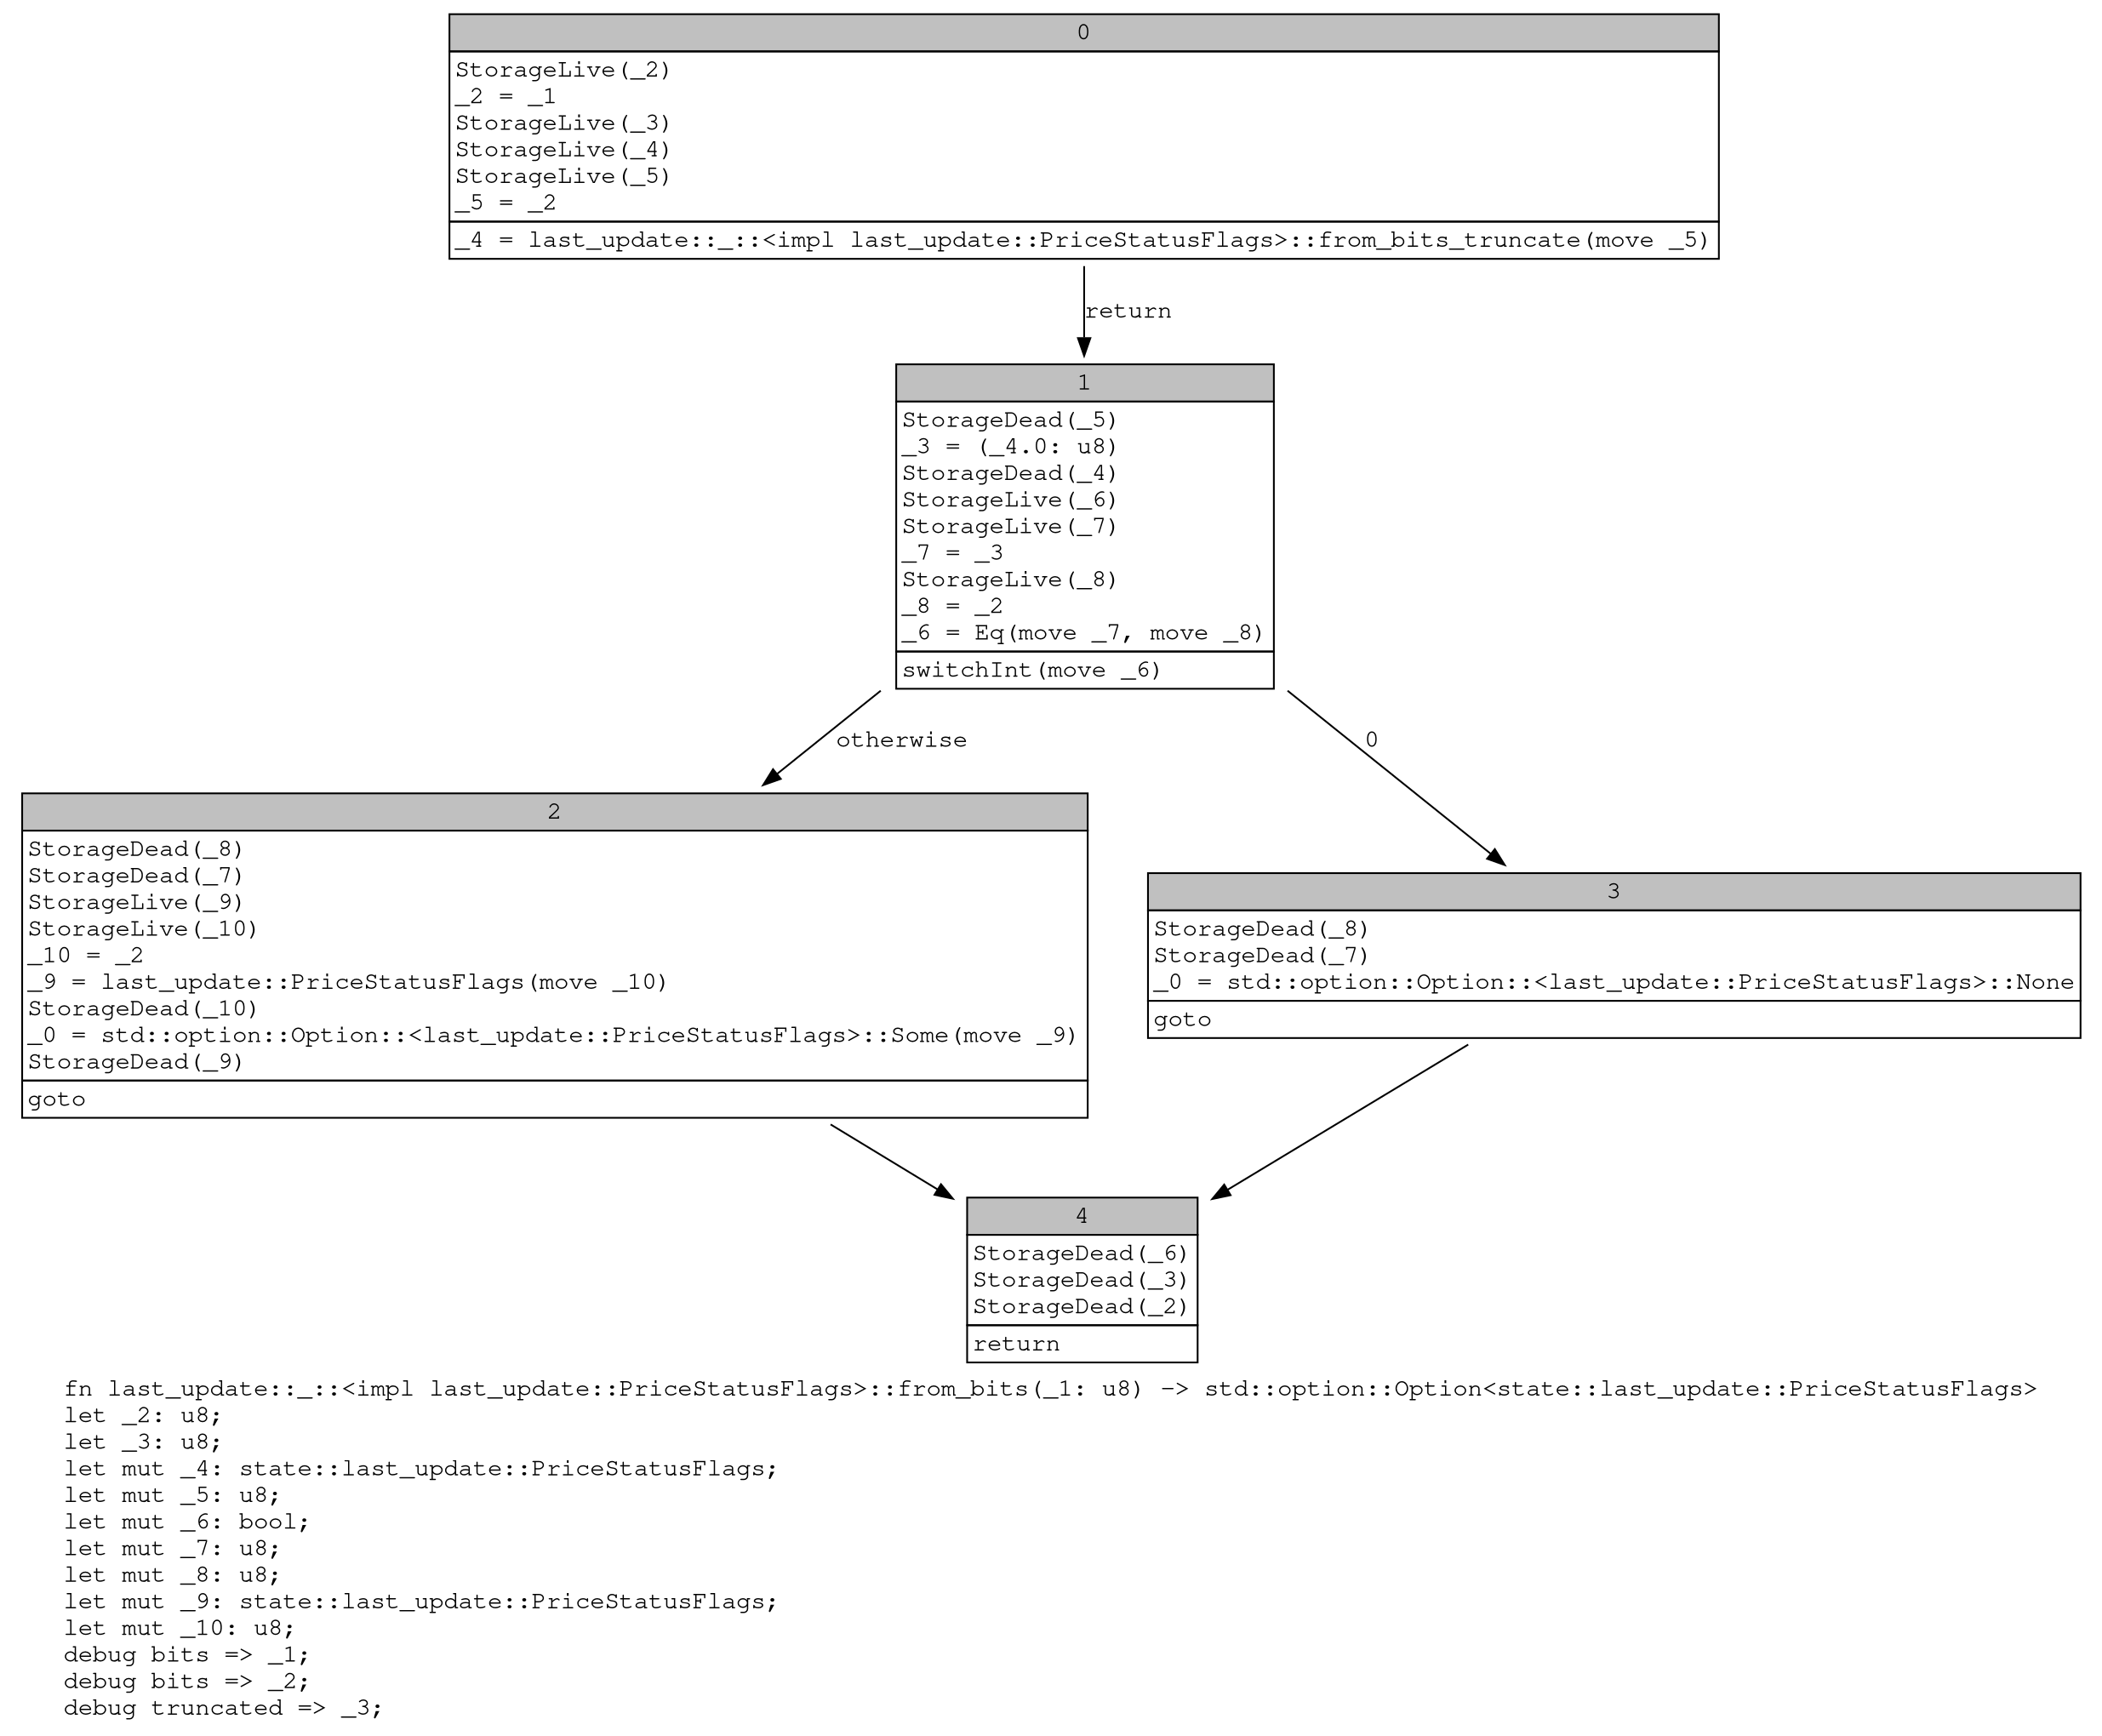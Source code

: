 digraph Mir_0_6673 {
    graph [fontname="Courier, monospace"];
    node [fontname="Courier, monospace"];
    edge [fontname="Courier, monospace"];
    label=<fn last_update::_::&lt;impl last_update::PriceStatusFlags&gt;::from_bits(_1: u8) -&gt; std::option::Option&lt;state::last_update::PriceStatusFlags&gt;<br align="left"/>let _2: u8;<br align="left"/>let _3: u8;<br align="left"/>let mut _4: state::last_update::PriceStatusFlags;<br align="left"/>let mut _5: u8;<br align="left"/>let mut _6: bool;<br align="left"/>let mut _7: u8;<br align="left"/>let mut _8: u8;<br align="left"/>let mut _9: state::last_update::PriceStatusFlags;<br align="left"/>let mut _10: u8;<br align="left"/>debug bits =&gt; _1;<br align="left"/>debug bits =&gt; _2;<br align="left"/>debug truncated =&gt; _3;<br align="left"/>>;
    bb0__0_6673 [shape="none", label=<<table border="0" cellborder="1" cellspacing="0"><tr><td bgcolor="gray" align="center" colspan="1">0</td></tr><tr><td align="left" balign="left">StorageLive(_2)<br/>_2 = _1<br/>StorageLive(_3)<br/>StorageLive(_4)<br/>StorageLive(_5)<br/>_5 = _2<br/></td></tr><tr><td align="left">_4 = last_update::_::&lt;impl last_update::PriceStatusFlags&gt;::from_bits_truncate(move _5)</td></tr></table>>];
    bb1__0_6673 [shape="none", label=<<table border="0" cellborder="1" cellspacing="0"><tr><td bgcolor="gray" align="center" colspan="1">1</td></tr><tr><td align="left" balign="left">StorageDead(_5)<br/>_3 = (_4.0: u8)<br/>StorageDead(_4)<br/>StorageLive(_6)<br/>StorageLive(_7)<br/>_7 = _3<br/>StorageLive(_8)<br/>_8 = _2<br/>_6 = Eq(move _7, move _8)<br/></td></tr><tr><td align="left">switchInt(move _6)</td></tr></table>>];
    bb2__0_6673 [shape="none", label=<<table border="0" cellborder="1" cellspacing="0"><tr><td bgcolor="gray" align="center" colspan="1">2</td></tr><tr><td align="left" balign="left">StorageDead(_8)<br/>StorageDead(_7)<br/>StorageLive(_9)<br/>StorageLive(_10)<br/>_10 = _2<br/>_9 = last_update::PriceStatusFlags(move _10)<br/>StorageDead(_10)<br/>_0 = std::option::Option::&lt;last_update::PriceStatusFlags&gt;::Some(move _9)<br/>StorageDead(_9)<br/></td></tr><tr><td align="left">goto</td></tr></table>>];
    bb3__0_6673 [shape="none", label=<<table border="0" cellborder="1" cellspacing="0"><tr><td bgcolor="gray" align="center" colspan="1">3</td></tr><tr><td align="left" balign="left">StorageDead(_8)<br/>StorageDead(_7)<br/>_0 = std::option::Option::&lt;last_update::PriceStatusFlags&gt;::None<br/></td></tr><tr><td align="left">goto</td></tr></table>>];
    bb4__0_6673 [shape="none", label=<<table border="0" cellborder="1" cellspacing="0"><tr><td bgcolor="gray" align="center" colspan="1">4</td></tr><tr><td align="left" balign="left">StorageDead(_6)<br/>StorageDead(_3)<br/>StorageDead(_2)<br/></td></tr><tr><td align="left">return</td></tr></table>>];
    bb0__0_6673 -> bb1__0_6673 [label="return"];
    bb1__0_6673 -> bb3__0_6673 [label="0"];
    bb1__0_6673 -> bb2__0_6673 [label="otherwise"];
    bb2__0_6673 -> bb4__0_6673 [label=""];
    bb3__0_6673 -> bb4__0_6673 [label=""];
}
